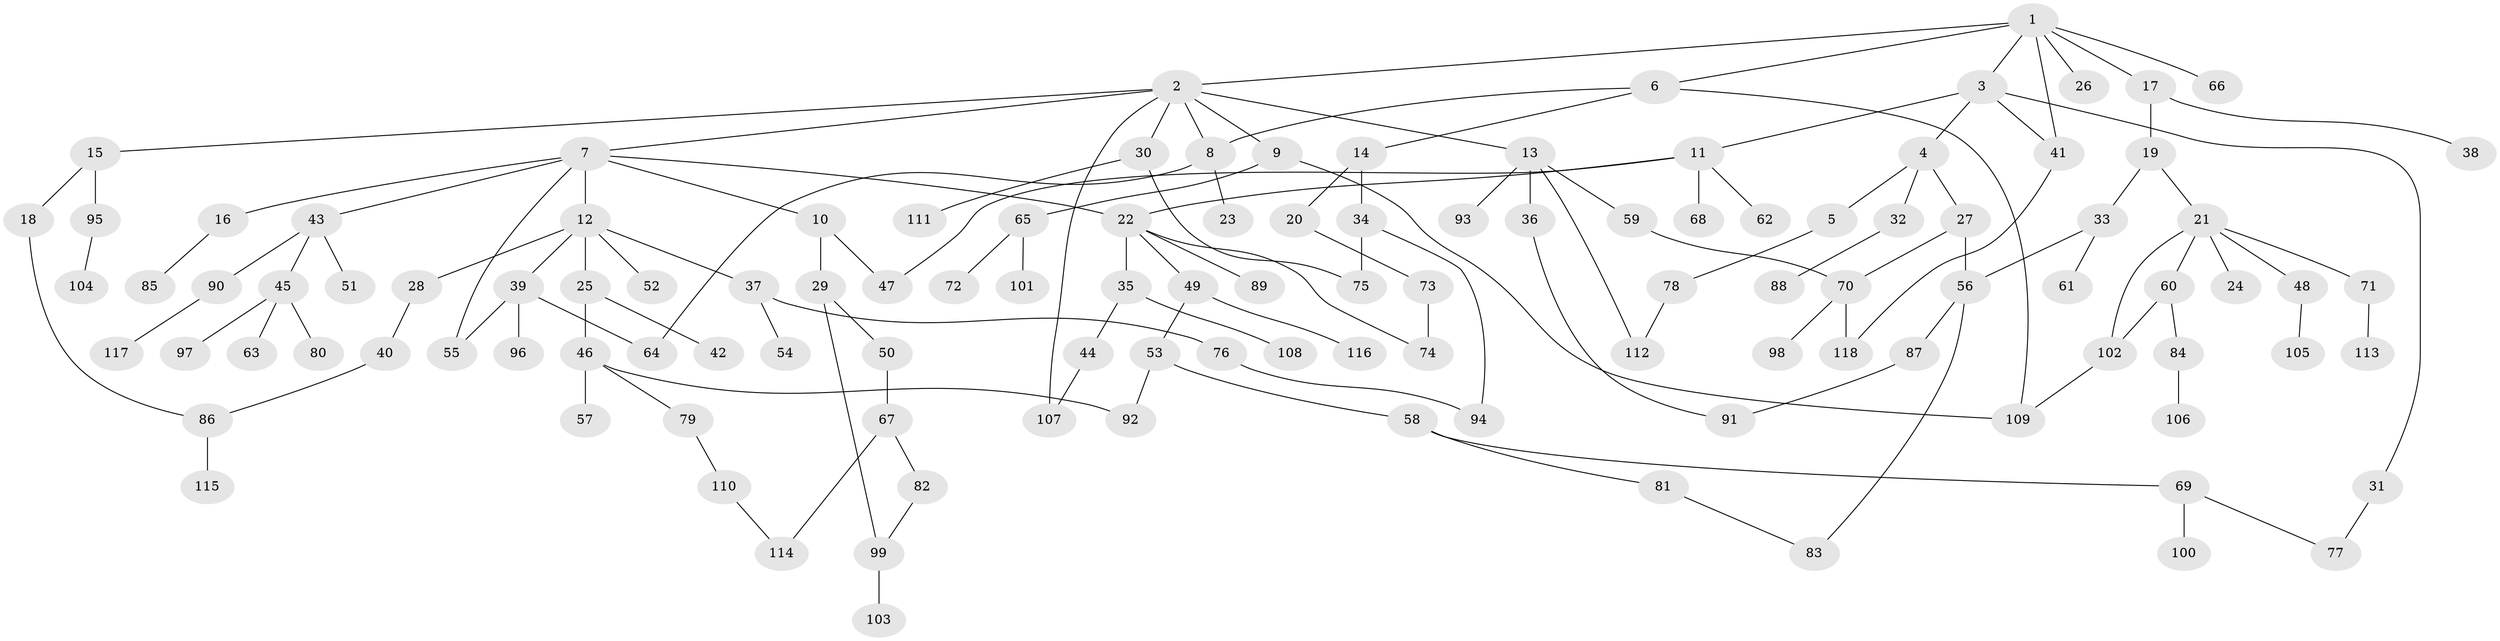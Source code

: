 // Generated by graph-tools (version 1.1) at 2025/34/03/09/25 02:34:28]
// undirected, 118 vertices, 141 edges
graph export_dot {
graph [start="1"]
  node [color=gray90,style=filled];
  1;
  2;
  3;
  4;
  5;
  6;
  7;
  8;
  9;
  10;
  11;
  12;
  13;
  14;
  15;
  16;
  17;
  18;
  19;
  20;
  21;
  22;
  23;
  24;
  25;
  26;
  27;
  28;
  29;
  30;
  31;
  32;
  33;
  34;
  35;
  36;
  37;
  38;
  39;
  40;
  41;
  42;
  43;
  44;
  45;
  46;
  47;
  48;
  49;
  50;
  51;
  52;
  53;
  54;
  55;
  56;
  57;
  58;
  59;
  60;
  61;
  62;
  63;
  64;
  65;
  66;
  67;
  68;
  69;
  70;
  71;
  72;
  73;
  74;
  75;
  76;
  77;
  78;
  79;
  80;
  81;
  82;
  83;
  84;
  85;
  86;
  87;
  88;
  89;
  90;
  91;
  92;
  93;
  94;
  95;
  96;
  97;
  98;
  99;
  100;
  101;
  102;
  103;
  104;
  105;
  106;
  107;
  108;
  109;
  110;
  111;
  112;
  113;
  114;
  115;
  116;
  117;
  118;
  1 -- 2;
  1 -- 3;
  1 -- 6;
  1 -- 17;
  1 -- 26;
  1 -- 41;
  1 -- 66;
  2 -- 7;
  2 -- 9;
  2 -- 13;
  2 -- 15;
  2 -- 30;
  2 -- 107;
  2 -- 8;
  3 -- 4;
  3 -- 11;
  3 -- 31;
  3 -- 41;
  4 -- 5;
  4 -- 27;
  4 -- 32;
  5 -- 78;
  6 -- 8;
  6 -- 14;
  6 -- 109;
  7 -- 10;
  7 -- 12;
  7 -- 16;
  7 -- 43;
  7 -- 55;
  7 -- 22;
  8 -- 23;
  8 -- 64;
  9 -- 65;
  9 -- 109;
  10 -- 29;
  10 -- 47;
  11 -- 22;
  11 -- 62;
  11 -- 68;
  11 -- 47;
  12 -- 25;
  12 -- 28;
  12 -- 37;
  12 -- 39;
  12 -- 52;
  13 -- 36;
  13 -- 59;
  13 -- 93;
  13 -- 112;
  14 -- 20;
  14 -- 34;
  15 -- 18;
  15 -- 95;
  16 -- 85;
  17 -- 19;
  17 -- 38;
  18 -- 86;
  19 -- 21;
  19 -- 33;
  20 -- 73;
  21 -- 24;
  21 -- 48;
  21 -- 60;
  21 -- 71;
  21 -- 102;
  22 -- 35;
  22 -- 49;
  22 -- 89;
  22 -- 74;
  25 -- 42;
  25 -- 46;
  27 -- 56;
  27 -- 70;
  28 -- 40;
  29 -- 50;
  29 -- 99;
  30 -- 111;
  30 -- 75;
  31 -- 77;
  32 -- 88;
  33 -- 56;
  33 -- 61;
  34 -- 75;
  34 -- 94;
  35 -- 44;
  35 -- 108;
  36 -- 91;
  37 -- 54;
  37 -- 76;
  39 -- 64;
  39 -- 96;
  39 -- 55;
  40 -- 86;
  41 -- 118;
  43 -- 45;
  43 -- 51;
  43 -- 90;
  44 -- 107;
  45 -- 63;
  45 -- 80;
  45 -- 97;
  46 -- 57;
  46 -- 79;
  46 -- 92;
  48 -- 105;
  49 -- 53;
  49 -- 116;
  50 -- 67;
  53 -- 58;
  53 -- 92;
  56 -- 87;
  56 -- 83;
  58 -- 69;
  58 -- 81;
  59 -- 70;
  60 -- 84;
  60 -- 102;
  65 -- 72;
  65 -- 101;
  67 -- 82;
  67 -- 114;
  69 -- 77;
  69 -- 100;
  70 -- 98;
  70 -- 118;
  71 -- 113;
  73 -- 74;
  76 -- 94;
  78 -- 112;
  79 -- 110;
  81 -- 83;
  82 -- 99;
  84 -- 106;
  86 -- 115;
  87 -- 91;
  90 -- 117;
  95 -- 104;
  99 -- 103;
  102 -- 109;
  110 -- 114;
}
